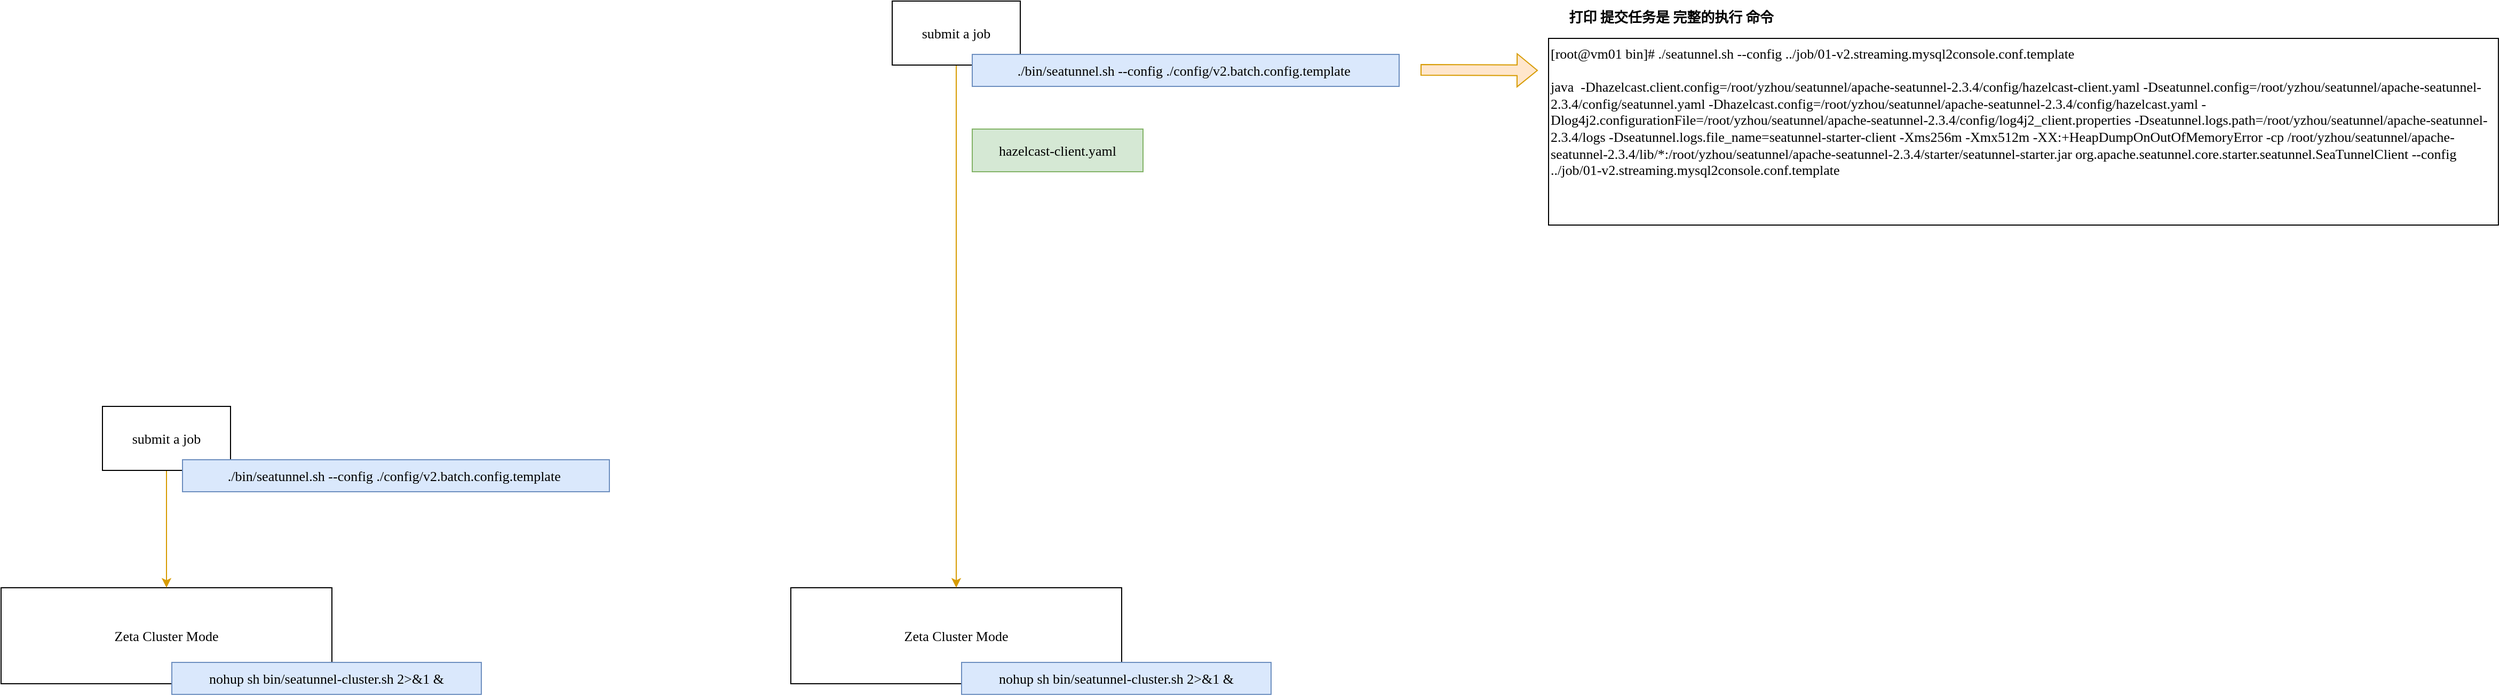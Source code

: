 <mxfile version="24.1.0" type="device">
  <diagram name="Cluster Mode 作业提交" id="pZrtif1T7AlgdI-n30Bs">
    <mxGraphModel dx="3274" dy="1214" grid="1" gridSize="10" guides="1" tooltips="1" connect="1" arrows="1" fold="1" page="0" pageScale="1" pageWidth="827" pageHeight="1169" math="0" shadow="0">
      <root>
        <mxCell id="0" />
        <mxCell id="1" parent="0" />
        <mxCell id="D6HpPT0l7rFkdYNjzGSY-1" value="Zeta Cluster Mode" style="rounded=0;whiteSpace=wrap;html=1;fontFamily=Comic Sans MS;fontSize=13;" vertex="1" parent="1">
          <mxGeometry x="-300" y="820" width="310" height="90" as="geometry" />
        </mxCell>
        <mxCell id="D6HpPT0l7rFkdYNjzGSY-3" style="edgeStyle=orthogonalEdgeStyle;rounded=0;orthogonalLoop=1;jettySize=auto;html=1;fontFamily=Comic Sans MS;fontSize=13;entryX=0.5;entryY=0;entryDx=0;entryDy=0;entryPerimeter=0;fillColor=#ffe6cc;strokeColor=#d79b00;" edge="1" parent="1" source="D6HpPT0l7rFkdYNjzGSY-2" target="D6HpPT0l7rFkdYNjzGSY-1">
          <mxGeometry relative="1" as="geometry">
            <mxPoint x="-145" y="420" as="targetPoint" />
          </mxGeometry>
        </mxCell>
        <mxCell id="D6HpPT0l7rFkdYNjzGSY-2" value="submit a job" style="rounded=0;whiteSpace=wrap;html=1;fontFamily=Comic Sans MS;fontSize=13;" vertex="1" parent="1">
          <mxGeometry x="-205" y="270" width="120" height="60" as="geometry" />
        </mxCell>
        <mxCell id="D6HpPT0l7rFkdYNjzGSY-4" value="nohup sh bin/seatunnel-cluster.sh 2&amp;gt;&amp;amp;1 &amp;amp;" style="rounded=0;whiteSpace=wrap;html=1;fillColor=#dae8fc;strokeColor=#6c8ebf;fontFamily=Comic Sans MS;fontSize=13;" vertex="1" parent="1">
          <mxGeometry x="-140" y="890" width="290" height="30" as="geometry" />
        </mxCell>
        <mxCell id="D6HpPT0l7rFkdYNjzGSY-5" value="&lt;div style=&quot;font-size: 13px; line-height: 21px; white-space: pre;&quot;&gt;./bin/seatunnel.sh &lt;span style=&quot;font-size: 13px;&quot;&gt;--config&lt;/span&gt; &lt;span style=&quot;font-size: 13px;&quot;&gt;./config/v2.batch.config.template&lt;/span&gt; &lt;/div&gt;" style="rounded=0;whiteSpace=wrap;html=1;fillColor=#dae8fc;strokeColor=#6c8ebf;fontColor=default;labelBackgroundColor=none;fontFamily=Comic Sans MS;fontSize=13;" vertex="1" parent="1">
          <mxGeometry x="-130" y="320" width="400" height="30" as="geometry" />
        </mxCell>
        <mxCell id="D6HpPT0l7rFkdYNjzGSY-6" value="" style="shape=flexArrow;endArrow=classic;html=1;rounded=0;fontFamily=Comic Sans MS;fontSize=13;fillColor=#ffe6cc;strokeColor=#d79b00;" edge="1" parent="1">
          <mxGeometry width="50" height="50" relative="1" as="geometry">
            <mxPoint x="290" y="334.5" as="sourcePoint" />
            <mxPoint x="400" y="335" as="targetPoint" />
          </mxGeometry>
        </mxCell>
        <mxCell id="D6HpPT0l7rFkdYNjzGSY-7" value="&lt;div style=&quot;font-size: 13px;&quot;&gt;[root@vm01 bin]# ./seatunnel.sh --config ../job/01-v2.streaming.mysql2console.conf.template&amp;nbsp;&lt;/div&gt;&lt;div style=&quot;font-size: 13px;&quot;&gt;&lt;br style=&quot;font-size: 13px;&quot;&gt;&lt;/div&gt;&lt;div style=&quot;font-size: 13px;&quot;&gt;java&amp;nbsp; -Dhazelcast.client.config=/root/yzhou/seatunnel/apache-seatunnel-2.3.4/config/hazelcast-client.yaml -Dseatunnel.config=/root/yzhou/seatunnel/apache-seatunnel-2.3.4/config/seatunnel.yaml -Dhazelcast.config=/root/yzhou/seatunnel/apache-seatunnel-2.3.4/config/hazelcast.yaml -Dlog4j2.configurationFile=/root/yzhou/seatunnel/apache-seatunnel-2.3.4/config/log4j2_client.properties -Dseatunnel.logs.path=/root/yzhou/seatunnel/apache-seatunnel-2.3.4/logs -Dseatunnel.logs.file_name=seatunnel-starter-client -Xms256m -Xmx512m -XX:+HeapDumpOnOutOfMemoryError -cp /root/yzhou/seatunnel/apache-seatunnel-2.3.4/lib/*:/root/yzhou/seatunnel/apache-seatunnel-2.3.4/starter/seatunnel-starter.jar org.apache.seatunnel.core.starter.seatunnel.SeaTunnelClient --config ../job/01-v2.streaming.mysql2console.conf.template&lt;/div&gt;" style="rounded=0;whiteSpace=wrap;html=1;align=left;verticalAlign=top;fontFamily=Comic Sans MS;fontSize=13;" vertex="1" parent="1">
          <mxGeometry x="410" y="305" width="890" height="175" as="geometry" />
        </mxCell>
        <mxCell id="D6HpPT0l7rFkdYNjzGSY-8" value="打印 提交任务是 完整的执行 命令" style="text;html=1;align=center;verticalAlign=middle;whiteSpace=wrap;rounded=0;fontStyle=1;fontFamily=Comic Sans MS;fontSize=13;" vertex="1" parent="1">
          <mxGeometry x="410" y="270" width="230" height="30" as="geometry" />
        </mxCell>
        <mxCell id="D6HpPT0l7rFkdYNjzGSY-11" value="hazelcast-client.yaml" style="rounded=0;whiteSpace=wrap;html=1;fillColor=#d5e8d4;strokeColor=#82b366;fontFamily=Comic Sans MS;fontSize=13;" vertex="1" parent="1">
          <mxGeometry x="-130" y="390" width="160" height="40" as="geometry" />
        </mxCell>
        <mxCell id="D6HpPT0l7rFkdYNjzGSY-12" value="Zeta Cluster Mode" style="rounded=0;whiteSpace=wrap;html=1;fontFamily=Comic Sans MS;fontSize=13;" vertex="1" parent="1">
          <mxGeometry x="-1040" y="820" width="310" height="90" as="geometry" />
        </mxCell>
        <mxCell id="D6HpPT0l7rFkdYNjzGSY-13" style="edgeStyle=orthogonalEdgeStyle;rounded=0;orthogonalLoop=1;jettySize=auto;html=1;fontFamily=Comic Sans MS;fontSize=13;entryX=0.5;entryY=0;entryDx=0;entryDy=0;entryPerimeter=0;fillColor=#ffe6cc;strokeColor=#d79b00;" edge="1" parent="1" source="D6HpPT0l7rFkdYNjzGSY-14" target="D6HpPT0l7rFkdYNjzGSY-12">
          <mxGeometry relative="1" as="geometry">
            <mxPoint x="-885" y="420" as="targetPoint" />
          </mxGeometry>
        </mxCell>
        <mxCell id="D6HpPT0l7rFkdYNjzGSY-14" value="submit a job" style="rounded=0;whiteSpace=wrap;html=1;fontFamily=Comic Sans MS;fontSize=13;" vertex="1" parent="1">
          <mxGeometry x="-945" y="650" width="120" height="60" as="geometry" />
        </mxCell>
        <mxCell id="D6HpPT0l7rFkdYNjzGSY-15" value="nohup sh bin/seatunnel-cluster.sh 2&amp;gt;&amp;amp;1 &amp;amp;" style="rounded=0;whiteSpace=wrap;html=1;fillColor=#dae8fc;strokeColor=#6c8ebf;fontFamily=Comic Sans MS;fontSize=13;" vertex="1" parent="1">
          <mxGeometry x="-880" y="890" width="290" height="30" as="geometry" />
        </mxCell>
        <mxCell id="D6HpPT0l7rFkdYNjzGSY-16" value="&lt;div style=&quot;font-size: 13px; line-height: 21px; white-space: pre;&quot;&gt;./bin/seatunnel.sh &lt;span style=&quot;font-size: 13px;&quot;&gt;--config&lt;/span&gt; &lt;span style=&quot;font-size: 13px;&quot;&gt;./config/v2.batch.config.template&lt;/span&gt; &lt;/div&gt;" style="rounded=0;whiteSpace=wrap;html=1;fillColor=#dae8fc;strokeColor=#6c8ebf;fontColor=default;labelBackgroundColor=none;fontFamily=Comic Sans MS;fontSize=13;" vertex="1" parent="1">
          <mxGeometry x="-870" y="700" width="400" height="30" as="geometry" />
        </mxCell>
      </root>
    </mxGraphModel>
  </diagram>
</mxfile>
